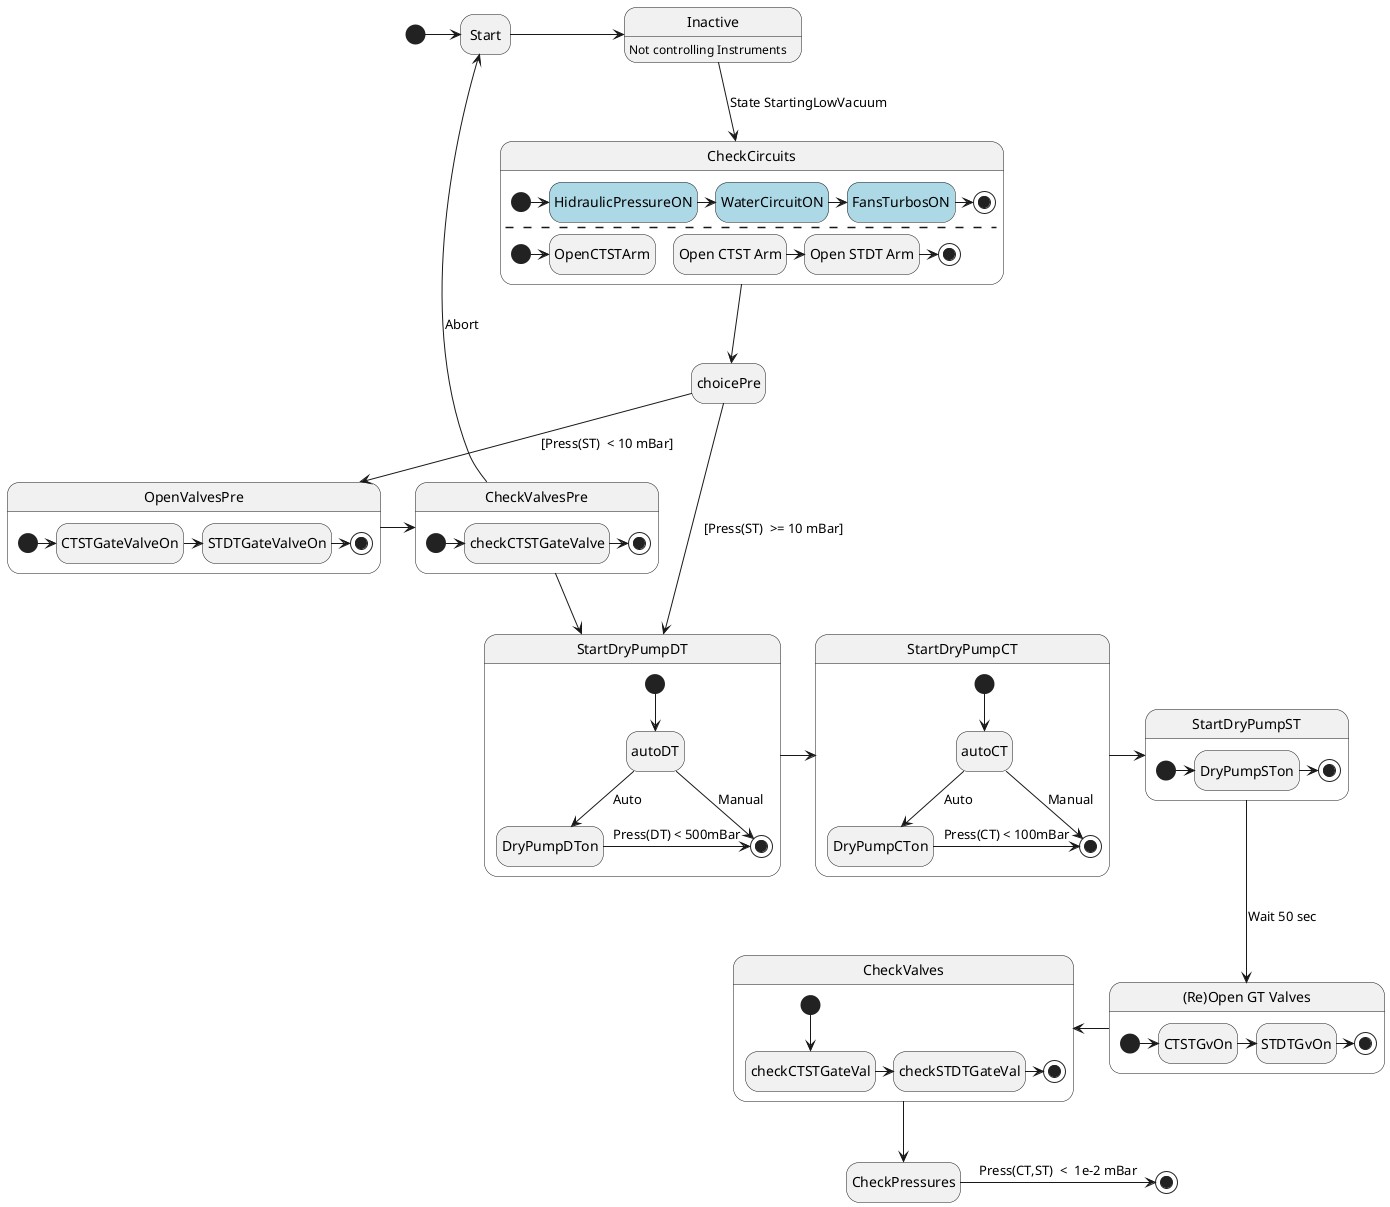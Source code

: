 @startuml
' Install Plantuml with:
'  sudo apt-get install plantuml 
' Lines starting with "'" are comments
' https://plantuml.com/state-diagram
' create png with: $ plantuml starting-low-vacuum-sm.uml
' EPICS Statem machine coded in 
' https://github.com/ipfn-hpl/esther-epics/blob/master/iocs/estherVacuumRpi4/vacApp/src/sncEstherVacuum.stt
'    lines after "ss StartingLVSequence {"
' 
' scale 350 width

hide empty description

[*] -> Start
state Start  <<start>>
Start -> Inactive

Inactive : Not controlling Instruments
' state Stopped {
'   [*] --> 
'  Idle --> Configuring : powerInst
'  Configuring --> Idle : EvConfig
' }

Inactive -down-> CheckCircuits : State StartingLowVacuum 
state CheckCircuits  {
'  [*] --> NewValueSelection
'  NewValueSelection --> NewValuePreview : EvNewValue
'  NewValuePreview --> NewValueSelection : EvNewValueRejected
'  NewValuePreview --> NewValueSelection : EvNewValueSaved
'  state NewValuePreview {
'     State1 -> State2
'  }
'  --
    [*] -> HidraulicPressureON
    HidraulicPressureON -> WaterCircuitON
    WaterCircuitON -> FansTurbosON
    FansTurbosON ->  [*]
    state HidraulicPressureON #lightblue
    state WaterCircuitON #lightblue
    state FansTurbosON #lightblue
  --
    [*] -> OpenCTSTArm
    state "Open CTST Arm" as OpenCTSArm
    OpenCTSArm -> OpenSTDTArm
    state "Open STDT Arm" as OpenSTDTArm
    OpenSTDTArm -> [*]
}

CheckCircuits --> choicePre
state choicePre <<choice>>

choicePre --> OpenValvesPre : [Press(ST)  < 10 mBar]
choicePre --> StartDryPumpDT : [Press(ST)  >= 10 mBar]

state OpenValvesPre  {
'  --
    [*] -> CTSTGateValveOn
    CTSTGateValveOn -> STDTGateValveOn
    STDTGateValveOn -> [*]
}
OpenValvesPre  -right-> CheckValvesPre

state CheckValvesPre { 
    [*] -> checkCTSTGateValve
    state checkCTSTGateValve
    checkCTSTGateValve-> [*]
}
CheckValvesPre -down-> StartDryPumpDT
CheckValvesPre -up-> Start : Abort

state StartDryPumpDT {
    [*] --> autoDT
    state autoDT
    ' <<fork>>
    autoDT --> DryPumpDTon : Auto
    autoDT ->  [*] : Manual
    state DryPumpDTon
    DryPumpDTon -> [*] :  Press(DT) < 500mBar
}
StartDryPumpDT -right-> StartDryPumpCT

state StartDryPumpCT  {
    [*] --> autoCT
    state autoCT <<fork>>
    autoCT --> DryPumpCTon : Auto
    autoCT -->  [*] : Manual
    state DryPumpCTon <<join>>

    DryPumpCTon -> [*]  :  Press(CT) < 100mBar

}

StartDryPumpCT -> StartDryPumpST

state StartDryPumpST {
    [*] -> DryPumpSTon 
    state DryPumpSTon
' state DryPumpSTon #green
    DryPumpSTon -> [*]
'     : Press(CT,ST)  <  1e-2 mBar

}
StartDryPumpST -down-> OpenValvesPost : Wait 50 sec

state "(Re)Open GT Valves" as OpenValvesPost {
    [*] -> CTSTGvOn
    CTSTGvOn -> STDTGvOn
    STDTGvOn -> [*]
}
OpenValvesPost -left-> CheckValves

state CheckValves { 
    [*] --> checkCTSTGateVal
    checkCTSTGateVal -> checkSTDTGateVal
    checkSTDTGateVal -> [*]
}

CheckValves -down-> CheckPressures

state CheckPressures

CheckPressures -> [*]  :  Press(CT,ST)  <  1e-2 mBar
@enduml

